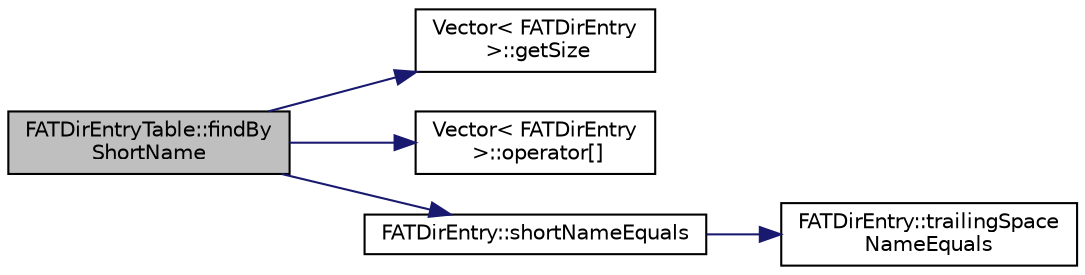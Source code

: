 digraph "FATDirEntryTable::findByShortName"
{
  edge [fontname="Helvetica",fontsize="10",labelfontname="Helvetica",labelfontsize="10"];
  node [fontname="Helvetica",fontsize="10",shape=record];
  rankdir="LR";
  Node45 [label="FATDirEntryTable::findBy\lShortName",height=0.2,width=0.4,color="black", fillcolor="grey75", style="filled", fontcolor="black"];
  Node45 -> Node46 [color="midnightblue",fontsize="10",style="solid",fontname="Helvetica"];
  Node46 [label="Vector\< FATDirEntry\l \>::getSize",height=0.2,width=0.4,color="black", fillcolor="white", style="filled",URL="$d5/db2/class_vector.html#afb849f7ed7b5bc30b29679a0ace9f7c1"];
  Node45 -> Node47 [color="midnightblue",fontsize="10",style="solid",fontname="Helvetica"];
  Node47 [label="Vector\< FATDirEntry\l \>::operator[]",height=0.2,width=0.4,color="black", fillcolor="white", style="filled",URL="$d5/db2/class_vector.html#a8789bf3c232d443c5f46c709fd655e4c"];
  Node45 -> Node48 [color="midnightblue",fontsize="10",style="solid",fontname="Helvetica"];
  Node48 [label="FATDirEntry::shortNameEquals",height=0.2,width=0.4,color="black", fillcolor="white", style="filled",URL="$dc/d93/class_f_a_t_dir_entry.html#abaa972376cff4d326e0f2204d3dd8e36"];
  Node48 -> Node49 [color="midnightblue",fontsize="10",style="solid",fontname="Helvetica"];
  Node49 [label="FATDirEntry::trailingSpace\lNameEquals",height=0.2,width=0.4,color="black", fillcolor="white", style="filled",URL="$dc/d93/class_f_a_t_dir_entry.html#aee698337f91d038f43d589072be4fef9"];
}
